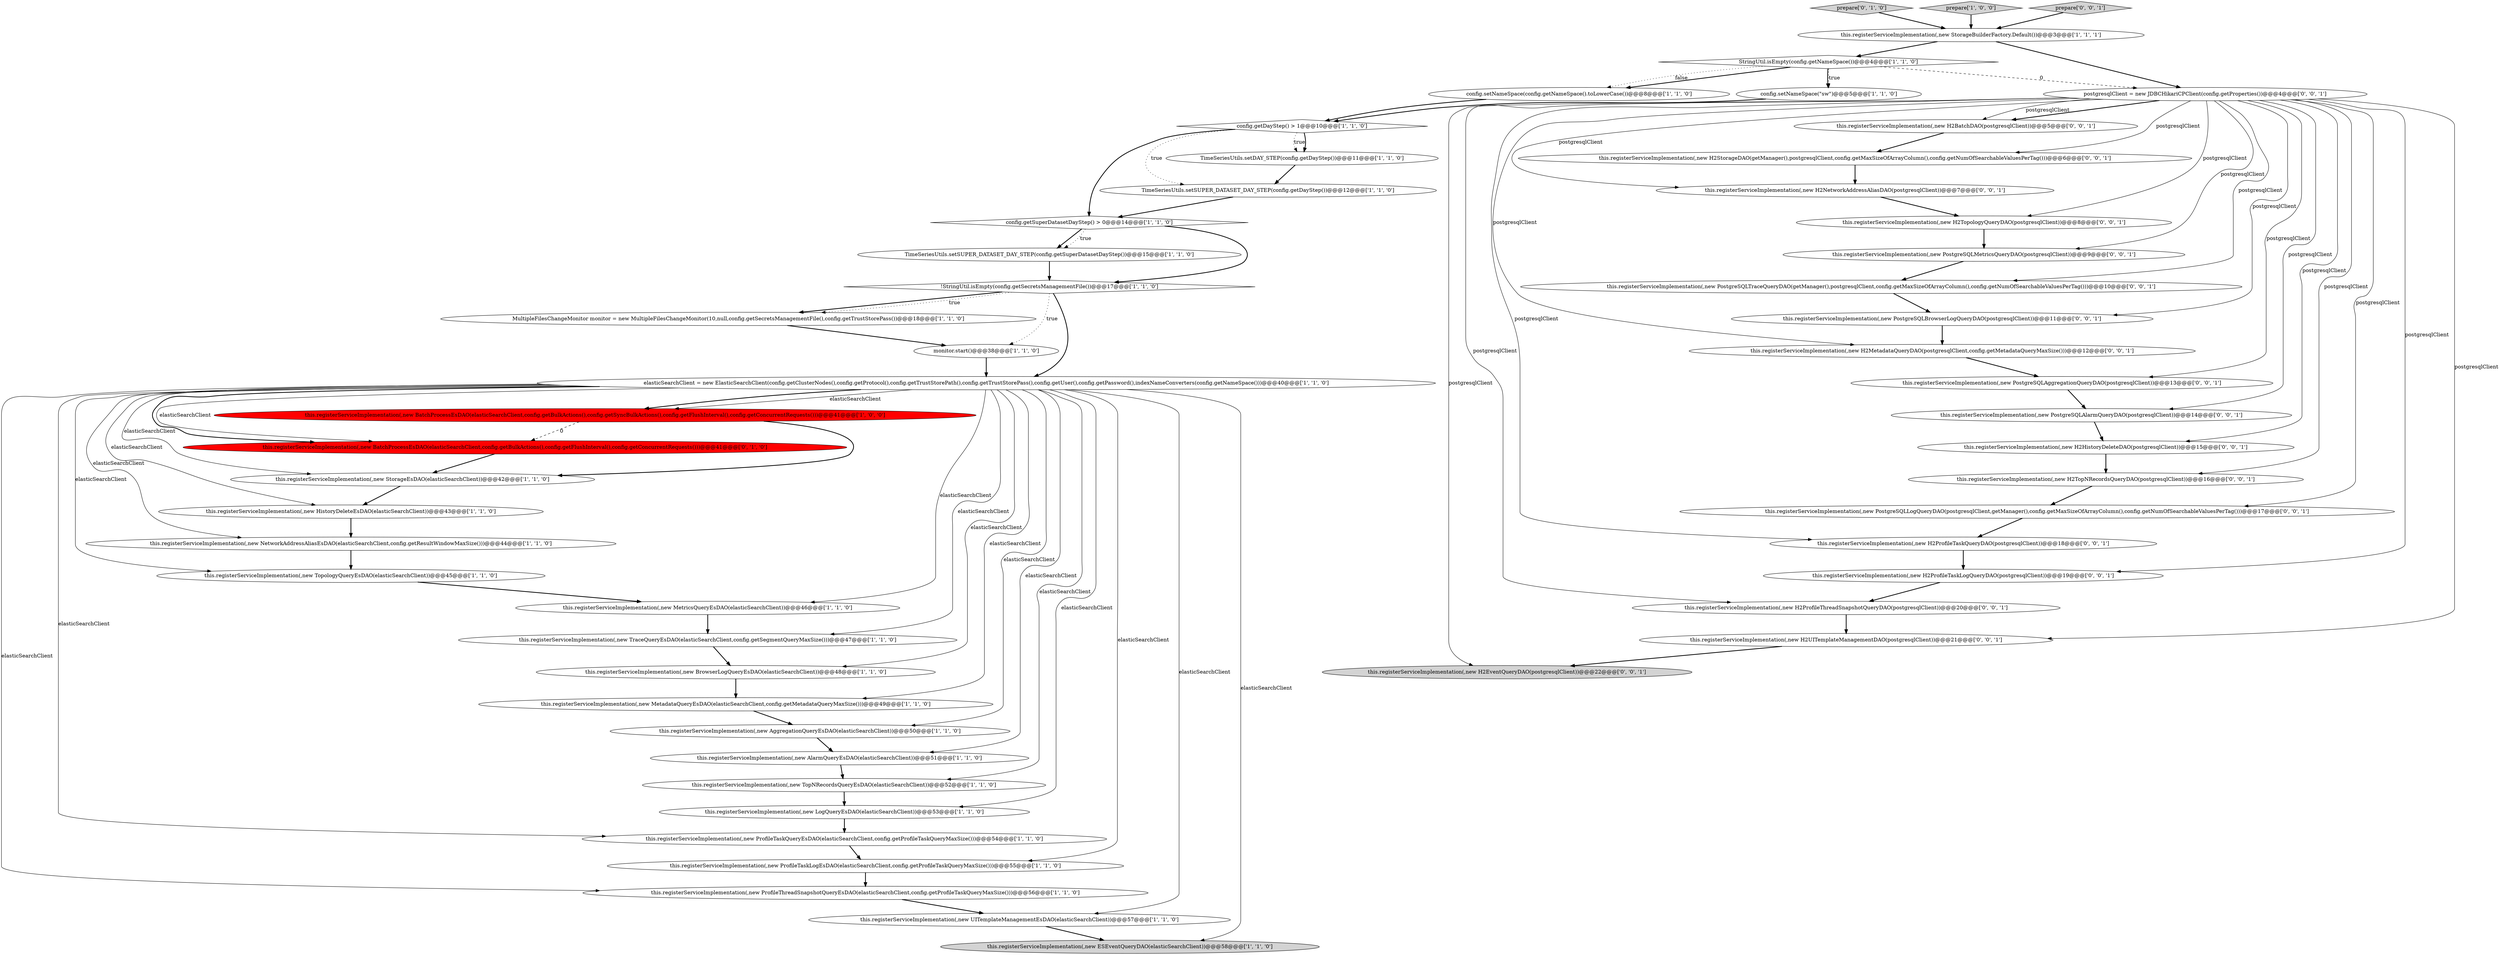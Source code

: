 digraph {
28 [style = filled, label = "this.registerServiceImplementation(,new NetworkAddressAliasEsDAO(elasticSearchClient,config.getResultWindowMaxSize()))@@@44@@@['1', '1', '0']", fillcolor = white, shape = ellipse image = "AAA0AAABBB1BBB"];
45 [style = filled, label = "this.registerServiceImplementation(,new PostgreSQLBrowserLogQueryDAO(postgresqlClient))@@@11@@@['0', '0', '1']", fillcolor = white, shape = ellipse image = "AAA0AAABBB3BBB"];
14 [style = filled, label = "this.registerServiceImplementation(,new HistoryDeleteEsDAO(elasticSearchClient))@@@43@@@['1', '1', '0']", fillcolor = white, shape = ellipse image = "AAA0AAABBB1BBB"];
51 [style = filled, label = "this.registerServiceImplementation(,new H2NetworkAddressAliasDAO(postgresqlClient))@@@7@@@['0', '0', '1']", fillcolor = white, shape = ellipse image = "AAA0AAABBB3BBB"];
1 [style = filled, label = "this.registerServiceImplementation(,new UITemplateManagementEsDAO(elasticSearchClient))@@@57@@@['1', '1', '0']", fillcolor = white, shape = ellipse image = "AAA0AAABBB1BBB"];
0 [style = filled, label = "TimeSeriesUtils.setDAY_STEP(config.getDayStep())@@@11@@@['1', '1', '0']", fillcolor = white, shape = ellipse image = "AAA0AAABBB1BBB"];
3 [style = filled, label = "config.setNameSpace(config.getNameSpace().toLowerCase())@@@8@@@['1', '1', '0']", fillcolor = white, shape = ellipse image = "AAA0AAABBB1BBB"];
44 [style = filled, label = "this.registerServiceImplementation(,new PostgreSQLMetricsQueryDAO(postgresqlClient))@@@9@@@['0', '0', '1']", fillcolor = white, shape = ellipse image = "AAA0AAABBB3BBB"];
17 [style = filled, label = "monitor.start()@@@38@@@['1', '1', '0']", fillcolor = white, shape = ellipse image = "AAA0AAABBB1BBB"];
12 [style = filled, label = "TimeSeriesUtils.setSUPER_DATASET_DAY_STEP(config.getSuperDatasetDayStep())@@@15@@@['1', '1', '0']", fillcolor = white, shape = ellipse image = "AAA0AAABBB1BBB"];
37 [style = filled, label = "this.registerServiceImplementation(,new H2TopologyQueryDAO(postgresqlClient))@@@8@@@['0', '0', '1']", fillcolor = white, shape = ellipse image = "AAA0AAABBB3BBB"];
43 [style = filled, label = "this.registerServiceImplementation(,new H2BatchDAO(postgresqlClient))@@@5@@@['0', '0', '1']", fillcolor = white, shape = ellipse image = "AAA0AAABBB3BBB"];
16 [style = filled, label = "this.registerServiceImplementation(,new BatchProcessEsDAO(elasticSearchClient,config.getBulkActions(),config.getSyncBulkActions(),config.getFlushInterval(),config.getConcurrentRequests()))@@@41@@@['1', '0', '0']", fillcolor = red, shape = ellipse image = "AAA1AAABBB1BBB"];
52 [style = filled, label = "this.registerServiceImplementation(,new H2StorageDAO(getManager(),postgresqlClient,config.getMaxSizeOfArrayColumn(),config.getNumOfSearchableValuesPerTag()))@@@6@@@['0', '0', '1']", fillcolor = white, shape = ellipse image = "AAA0AAABBB3BBB"];
4 [style = filled, label = "this.registerServiceImplementation(,new TraceQueryEsDAO(elasticSearchClient,config.getSegmentQueryMaxSize()))@@@47@@@['1', '1', '0']", fillcolor = white, shape = ellipse image = "AAA0AAABBB1BBB"];
24 [style = filled, label = "this.registerServiceImplementation(,new MetadataQueryEsDAO(elasticSearchClient,config.getMetadataQueryMaxSize()))@@@49@@@['1', '1', '0']", fillcolor = white, shape = ellipse image = "AAA0AAABBB1BBB"];
35 [style = filled, label = "this.registerServiceImplementation(,new H2EventQueryDAO(postgresqlClient))@@@22@@@['0', '0', '1']", fillcolor = lightgray, shape = ellipse image = "AAA0AAABBB3BBB"];
13 [style = filled, label = "config.getDayStep() > 1@@@10@@@['1', '1', '0']", fillcolor = white, shape = diamond image = "AAA0AAABBB1BBB"];
31 [style = filled, label = "this.registerServiceImplementation(,new LogQueryEsDAO(elasticSearchClient))@@@53@@@['1', '1', '0']", fillcolor = white, shape = ellipse image = "AAA0AAABBB1BBB"];
6 [style = filled, label = "config.setNameSpace(\"sw\")@@@5@@@['1', '1', '0']", fillcolor = white, shape = ellipse image = "AAA0AAABBB1BBB"];
50 [style = filled, label = "this.registerServiceImplementation(,new H2ProfileTaskQueryDAO(postgresqlClient))@@@18@@@['0', '0', '1']", fillcolor = white, shape = ellipse image = "AAA0AAABBB3BBB"];
2 [style = filled, label = "this.registerServiceImplementation(,new AggregationQueryEsDAO(elasticSearchClient))@@@50@@@['1', '1', '0']", fillcolor = white, shape = ellipse image = "AAA0AAABBB1BBB"];
25 [style = filled, label = "elasticSearchClient = new ElasticSearchClient(config.getClusterNodes(),config.getProtocol(),config.getTrustStorePath(),config.getTrustStorePass(),config.getUser(),config.getPassword(),indexNameConverters(config.getNameSpace()))@@@40@@@['1', '1', '0']", fillcolor = white, shape = ellipse image = "AAA0AAABBB1BBB"];
39 [style = filled, label = "this.registerServiceImplementation(,new PostgreSQLTraceQueryDAO(getManager(),postgresqlClient,config.getMaxSizeOfArrayColumn(),config.getNumOfSearchableValuesPerTag()))@@@10@@@['0', '0', '1']", fillcolor = white, shape = ellipse image = "AAA0AAABBB3BBB"];
11 [style = filled, label = "this.registerServiceImplementation(,new MetricsQueryEsDAO(elasticSearchClient))@@@46@@@['1', '1', '0']", fillcolor = white, shape = ellipse image = "AAA0AAABBB1BBB"];
19 [style = filled, label = "StringUtil.isEmpty(config.getNameSpace())@@@4@@@['1', '1', '0']", fillcolor = white, shape = diamond image = "AAA0AAABBB1BBB"];
30 [style = filled, label = "this.registerServiceImplementation(,new ProfileTaskLogEsDAO(elasticSearchClient,config.getProfileTaskQueryMaxSize()))@@@55@@@['1', '1', '0']", fillcolor = white, shape = ellipse image = "AAA0AAABBB1BBB"];
10 [style = filled, label = "!StringUtil.isEmpty(config.getSecretsManagementFile())@@@17@@@['1', '1', '0']", fillcolor = white, shape = diamond image = "AAA0AAABBB1BBB"];
53 [style = filled, label = "this.registerServiceImplementation(,new H2ProfileThreadSnapshotQueryDAO(postgresqlClient))@@@20@@@['0', '0', '1']", fillcolor = white, shape = ellipse image = "AAA0AAABBB3BBB"];
18 [style = filled, label = "this.registerServiceImplementation(,new StorageBuilderFactory.Default())@@@3@@@['1', '1', '1']", fillcolor = white, shape = ellipse image = "AAA0AAABBB1BBB"];
32 [style = filled, label = "this.registerServiceImplementation(,new BatchProcessEsDAO(elasticSearchClient,config.getBulkActions(),config.getFlushInterval(),config.getConcurrentRequests()))@@@41@@@['0', '1', '0']", fillcolor = red, shape = ellipse image = "AAA1AAABBB2BBB"];
49 [style = filled, label = "this.registerServiceImplementation(,new H2HistoryDeleteDAO(postgresqlClient))@@@15@@@['0', '0', '1']", fillcolor = white, shape = ellipse image = "AAA0AAABBB3BBB"];
21 [style = filled, label = "this.registerServiceImplementation(,new ProfileThreadSnapshotQueryEsDAO(elasticSearchClient,config.getProfileTaskQueryMaxSize()))@@@56@@@['1', '1', '0']", fillcolor = white, shape = ellipse image = "AAA0AAABBB1BBB"];
7 [style = filled, label = "this.registerServiceImplementation(,new StorageEsDAO(elasticSearchClient))@@@42@@@['1', '1', '0']", fillcolor = white, shape = ellipse image = "AAA0AAABBB1BBB"];
8 [style = filled, label = "this.registerServiceImplementation(,new TopologyQueryEsDAO(elasticSearchClient))@@@45@@@['1', '1', '0']", fillcolor = white, shape = ellipse image = "AAA0AAABBB1BBB"];
22 [style = filled, label = "MultipleFilesChangeMonitor monitor = new MultipleFilesChangeMonitor(10,null,config.getSecretsManagementFile(),config.getTrustStorePass())@@@18@@@['1', '1', '0']", fillcolor = white, shape = ellipse image = "AAA0AAABBB1BBB"];
36 [style = filled, label = "postgresqlClient = new JDBCHikariCPClient(config.getProperties())@@@4@@@['0', '0', '1']", fillcolor = white, shape = ellipse image = "AAA0AAABBB3BBB"];
38 [style = filled, label = "this.registerServiceImplementation(,new H2ProfileTaskLogQueryDAO(postgresqlClient))@@@19@@@['0', '0', '1']", fillcolor = white, shape = ellipse image = "AAA0AAABBB3BBB"];
47 [style = filled, label = "this.registerServiceImplementation(,new PostgreSQLAggregationQueryDAO(postgresqlClient))@@@13@@@['0', '0', '1']", fillcolor = white, shape = ellipse image = "AAA0AAABBB3BBB"];
27 [style = filled, label = "config.getSuperDatasetDayStep() > 0@@@14@@@['1', '1', '0']", fillcolor = white, shape = diamond image = "AAA0AAABBB1BBB"];
46 [style = filled, label = "this.registerServiceImplementation(,new H2MetadataQueryDAO(postgresqlClient,config.getMetadataQueryMaxSize()))@@@12@@@['0', '0', '1']", fillcolor = white, shape = ellipse image = "AAA0AAABBB3BBB"];
5 [style = filled, label = "this.registerServiceImplementation(,new BrowserLogQueryEsDAO(elasticSearchClient))@@@48@@@['1', '1', '0']", fillcolor = white, shape = ellipse image = "AAA0AAABBB1BBB"];
20 [style = filled, label = "this.registerServiceImplementation(,new AlarmQueryEsDAO(elasticSearchClient))@@@51@@@['1', '1', '0']", fillcolor = white, shape = ellipse image = "AAA0AAABBB1BBB"];
23 [style = filled, label = "TimeSeriesUtils.setSUPER_DATASET_DAY_STEP(config.getDayStep())@@@12@@@['1', '1', '0']", fillcolor = white, shape = ellipse image = "AAA0AAABBB1BBB"];
29 [style = filled, label = "this.registerServiceImplementation(,new ProfileTaskQueryEsDAO(elasticSearchClient,config.getProfileTaskQueryMaxSize()))@@@54@@@['1', '1', '0']", fillcolor = white, shape = ellipse image = "AAA0AAABBB1BBB"];
33 [style = filled, label = "prepare['0', '1', '0']", fillcolor = lightgray, shape = diamond image = "AAA0AAABBB2BBB"];
41 [style = filled, label = "this.registerServiceImplementation(,new H2UITemplateManagementDAO(postgresqlClient))@@@21@@@['0', '0', '1']", fillcolor = white, shape = ellipse image = "AAA0AAABBB3BBB"];
9 [style = filled, label = "this.registerServiceImplementation(,new TopNRecordsQueryEsDAO(elasticSearchClient))@@@52@@@['1', '1', '0']", fillcolor = white, shape = ellipse image = "AAA0AAABBB1BBB"];
26 [style = filled, label = "prepare['1', '0', '0']", fillcolor = lightgray, shape = diamond image = "AAA0AAABBB1BBB"];
40 [style = filled, label = "this.registerServiceImplementation(,new PostgreSQLLogQueryDAO(postgresqlClient,getManager(),config.getMaxSizeOfArrayColumn(),config.getNumOfSearchableValuesPerTag()))@@@17@@@['0', '0', '1']", fillcolor = white, shape = ellipse image = "AAA0AAABBB3BBB"];
48 [style = filled, label = "prepare['0', '0', '1']", fillcolor = lightgray, shape = diamond image = "AAA0AAABBB3BBB"];
15 [style = filled, label = "this.registerServiceImplementation(,new ESEventQueryDAO(elasticSearchClient))@@@58@@@['1', '1', '0']", fillcolor = lightgray, shape = ellipse image = "AAA0AAABBB1BBB"];
34 [style = filled, label = "this.registerServiceImplementation(,new H2TopNRecordsQueryDAO(postgresqlClient))@@@16@@@['0', '0', '1']", fillcolor = white, shape = ellipse image = "AAA0AAABBB3BBB"];
42 [style = filled, label = "this.registerServiceImplementation(,new PostgreSQLAlarmQueryDAO(postgresqlClient))@@@14@@@['0', '0', '1']", fillcolor = white, shape = ellipse image = "AAA0AAABBB3BBB"];
17->25 [style = bold, label=""];
16->32 [style = dashed, label="0"];
36->38 [style = solid, label="postgresqlClient"];
29->30 [style = bold, label=""];
20->9 [style = bold, label=""];
36->40 [style = solid, label="postgresqlClient"];
16->7 [style = bold, label=""];
14->28 [style = bold, label=""];
7->14 [style = bold, label=""];
12->10 [style = bold, label=""];
25->31 [style = solid, label="elasticSearchClient"];
33->18 [style = bold, label=""];
21->1 [style = bold, label=""];
53->41 [style = bold, label=""];
25->8 [style = solid, label="elasticSearchClient"];
25->4 [style = solid, label="elasticSearchClient"];
48->18 [style = bold, label=""];
8->11 [style = bold, label=""];
19->3 [style = bold, label=""];
36->37 [style = solid, label="postgresqlClient"];
25->20 [style = solid, label="elasticSearchClient"];
40->50 [style = bold, label=""];
2->20 [style = bold, label=""];
36->50 [style = solid, label="postgresqlClient"];
27->12 [style = bold, label=""];
25->16 [style = solid, label="elasticSearchClient"];
25->2 [style = solid, label="elasticSearchClient"];
18->19 [style = bold, label=""];
38->53 [style = bold, label=""];
31->29 [style = bold, label=""];
39->45 [style = bold, label=""];
32->7 [style = bold, label=""];
19->6 [style = bold, label=""];
25->30 [style = solid, label="elasticSearchClient"];
13->23 [style = dotted, label="true"];
0->23 [style = bold, label=""];
10->25 [style = bold, label=""];
13->0 [style = dotted, label="true"];
36->46 [style = solid, label="postgresqlClient"];
22->17 [style = bold, label=""];
36->39 [style = solid, label="postgresqlClient"];
45->46 [style = bold, label=""];
52->51 [style = bold, label=""];
36->45 [style = solid, label="postgresqlClient"];
13->0 [style = bold, label=""];
36->43 [style = bold, label=""];
36->44 [style = solid, label="postgresqlClient"];
36->43 [style = solid, label="postgresqlClient"];
34->40 [style = bold, label=""];
47->42 [style = bold, label=""];
36->53 [style = solid, label="postgresqlClient"];
25->15 [style = solid, label="elasticSearchClient"];
9->31 [style = bold, label=""];
11->4 [style = bold, label=""];
25->11 [style = solid, label="elasticSearchClient"];
25->16 [style = bold, label=""];
10->17 [style = dotted, label="true"];
25->29 [style = solid, label="elasticSearchClient"];
36->52 [style = solid, label="postgresqlClient"];
30->21 [style = bold, label=""];
13->27 [style = bold, label=""];
51->37 [style = bold, label=""];
36->51 [style = solid, label="postgresqlClient"];
5->24 [style = bold, label=""];
6->13 [style = bold, label=""];
28->8 [style = bold, label=""];
27->10 [style = bold, label=""];
37->44 [style = bold, label=""];
25->9 [style = solid, label="elasticSearchClient"];
4->5 [style = bold, label=""];
25->21 [style = solid, label="elasticSearchClient"];
36->35 [style = solid, label="postgresqlClient"];
41->35 [style = bold, label=""];
10->22 [style = bold, label=""];
25->14 [style = solid, label="elasticSearchClient"];
25->32 [style = solid, label="elasticSearchClient"];
36->49 [style = solid, label="postgresqlClient"];
23->27 [style = bold, label=""];
24->2 [style = bold, label=""];
19->3 [style = dotted, label="false"];
1->15 [style = bold, label=""];
25->32 [style = bold, label=""];
18->36 [style = bold, label=""];
43->52 [style = bold, label=""];
49->34 [style = bold, label=""];
44->39 [style = bold, label=""];
46->47 [style = bold, label=""];
27->12 [style = dotted, label="true"];
36->34 [style = solid, label="postgresqlClient"];
25->7 [style = solid, label="elasticSearchClient"];
25->28 [style = solid, label="elasticSearchClient"];
50->38 [style = bold, label=""];
19->36 [style = dashed, label="0"];
3->13 [style = bold, label=""];
10->22 [style = dotted, label="true"];
42->49 [style = bold, label=""];
19->6 [style = dotted, label="true"];
25->5 [style = solid, label="elasticSearchClient"];
25->1 [style = solid, label="elasticSearchClient"];
25->24 [style = solid, label="elasticSearchClient"];
36->47 [style = solid, label="postgresqlClient"];
36->41 [style = solid, label="postgresqlClient"];
36->42 [style = solid, label="postgresqlClient"];
26->18 [style = bold, label=""];
}
